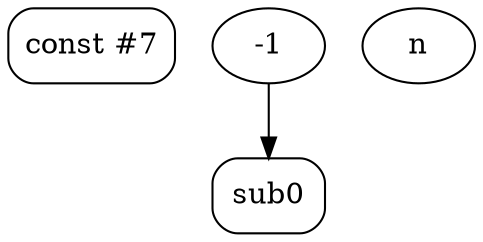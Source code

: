 digraph G{
  n1 [shape=box style=rounded label="const #7"];
  n5 [shape=box style=rounded label="sub0"];
  n-1 -> n5 [tailport=s, headport=n];
}
